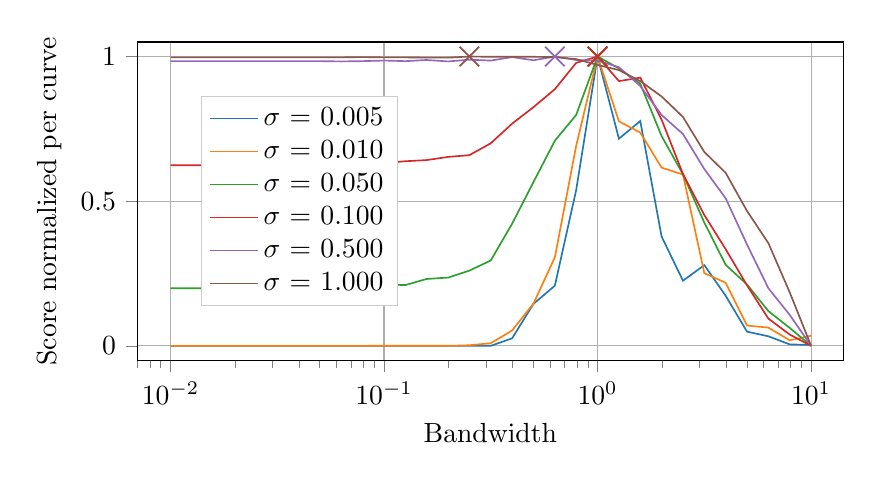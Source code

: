 % This file was created by matplotlib2tikz v0.6.14.
\begin{tikzpicture}

\definecolor{color4}{rgb}{0.58,0.404,0.741}
\definecolor{color5}{rgb}{0.549,0.337,0.294}
\definecolor{color0}{rgb}{0.122,0.467,0.706}
\definecolor{color1}{rgb}{1,0.498,0.055}
\definecolor{color3}{rgb}{0.839,0.153,0.157}
\definecolor{color2}{rgb}{0.173,0.627,0.173}

\begin{axis}[
xlabel={Bandwidth},
ylabel={Score normalized per curve},
xmin=0.007, xmax=14.125,
ymin=-0.05, ymax=1.05,
xmode=log,
width=300pt,
height=160pt,
tick align=outside,
tick pos=left,
xmajorgrids,
x grid style={white!69.02!black},
ymajorgrids,
y grid style={white!69.02!black},
legend style={at={(0.09,0.5)}, anchor=west, draw=white!80.0!black},
legend entries={{$\sigma$ = 0.005},{$\sigma$ = 0.010},{$\sigma$ = 0.050},{$\sigma$ = 0.100},{$\sigma$ = 0.500},{$\sigma$ = 1.000}},
legend cell align={left}
]
\addlegendimage{no markers, color0}
\addlegendimage{no markers, color1}
\addlegendimage{no markers, color2}
\addlegendimage{no markers, color3}
\addlegendimage{no markers, color4}
\addlegendimage{no markers, color5}
\addplot [semithick, color0]
table {%
0.01 0
0.013 3.458e-14
0.016 4.634e-14
0.02 1.449e-13
0.025 1.992e-13
0.032 4.401e-13
0.04 7.595e-13
0.05 1.566e-12
0.063 3.827e-12
0.079 1.149e-11
0.1 2.561e-11
0.126 2.23e-10
0.158 3.435e-09
0.2 1.53e-07
0.251 1.366e-07
0.316 3.259e-05
0.398 0.026
0.501 0.145
0.631 0.208
0.794 0.538
1 1
1.259 0.716
1.585 0.777
1.995 0.378
2.512 0.225
3.162 0.279
3.981 0.173
5.012 0.049
6.31 0.033
7.943 0.005
10 0.003
};
\addplot [semithick, color0, mark=x, mark size=5, mark options={solid}, only marks, forget plot]
table {%
1 1
};
\addplot [semithick, color1]
table {%
0.01 0
0.013 7.101e-08
0.016 5.216e-08
0.02 9.73e-08
0.025 2.563e-07
0.032 4.102e-07
0.04 5.483e-07
0.05 7.706e-07
0.063 1.962e-06
0.079 3.128e-06
0.1 5.748e-06
0.126 1.244e-05
0.158 3.046e-05
0.2 7.944e-05
0.251 0.002
0.316 0.009
0.398 0.053
0.501 0.146
0.631 0.306
0.794 0.691
1 1
1.259 0.776
1.585 0.737
1.995 0.616
2.512 0.592
3.162 0.251
3.981 0.218
5.012 0.07
6.31 0.063
7.943 0.019
10 0.035
};
\addplot [semithick, color1, mark=x, mark size=5, mark options={solid}, only marks, forget plot]
table {%
1 1
};
\addplot [semithick, color2]
table {%
0.01 0.199
0.013 0.199
0.016 0.199
0.02 0.199
0.025 0.198
0.032 0.199
0.04 0.201
0.05 0.2
0.063 0.202
0.079 0.206
0.1 0.212
0.126 0.21
0.158 0.231
0.2 0.236
0.251 0.26
0.316 0.295
0.398 0.422
0.501 0.566
0.631 0.709
0.794 0.798
1 1
1.259 0.959
1.585 0.906
1.995 0.725
2.512 0.593
3.162 0.426
3.981 0.28
5.012 0.212
6.31 0.12
7.943 0.062
10 0
};
\addplot [semithick, color2, mark=x, mark size=5, mark options={solid}, only marks, forget plot]
table {%
1 1
};
\addplot [semithick, color3]
table {%
0.01 0.624
0.013 0.624
0.016 0.624
0.02 0.624
0.025 0.624
0.032 0.625
0.04 0.627
0.05 0.626
0.063 0.627
0.079 0.628
0.1 0.632
0.126 0.638
0.158 0.642
0.2 0.653
0.251 0.659
0.316 0.7
0.398 0.768
0.501 0.825
0.631 0.887
0.794 0.978
1 1
1.259 0.915
1.585 0.927
1.995 0.782
2.512 0.594
3.162 0.452
3.981 0.334
5.012 0.209
6.31 0.094
7.943 0.039
10 0
};
\addplot [semithick, color3, mark=x, mark size=5, mark options={solid}, only marks, forget plot]
table {%
1 1
};
\addplot [semithick, color4]
table {%
0.01 0.984
0.013 0.984
0.016 0.984
0.02 0.984
0.025 0.984
0.032 0.984
0.04 0.984
0.05 0.984
0.063 0.983
0.079 0.984
0.1 0.986
0.126 0.984
0.158 0.988
0.2 0.983
0.251 0.989
0.316 0.986
0.398 0.998
0.501 0.987
0.631 1
0.794 0.988
1 0.986
1.259 0.963
1.585 0.898
1.995 0.798
2.512 0.732
3.162 0.611
3.981 0.51
5.012 0.35
6.31 0.199
7.943 0.107
10 0
};
\addplot [semithick, color4, mark=x, mark size=5, mark options={solid}, only marks, forget plot]
table {%
0.631 1
};
\addplot [semithick, color5]
table {%
0.01 0.997
0.013 0.997
0.016 0.997
0.02 0.997
0.025 0.997
0.032 0.997
0.04 0.997
0.05 0.997
0.063 0.997
0.079 0.998
0.1 0.997
0.126 0.997
0.158 0.996
0.2 0.996
0.251 1
0.316 0.999
0.398 0.999
0.501 0.999
0.631 0.998
0.794 0.991
1 0.971
1.259 0.953
1.585 0.915
1.995 0.862
2.512 0.791
3.162 0.67
3.981 0.598
5.012 0.466
6.31 0.355
7.943 0.185
10 0
};
\addplot [semithick, color5, mark=x, mark size=5, mark options={solid}, only marks, forget plot]
table {%
0.251 1
};
\end{axis}

\end{tikzpicture}